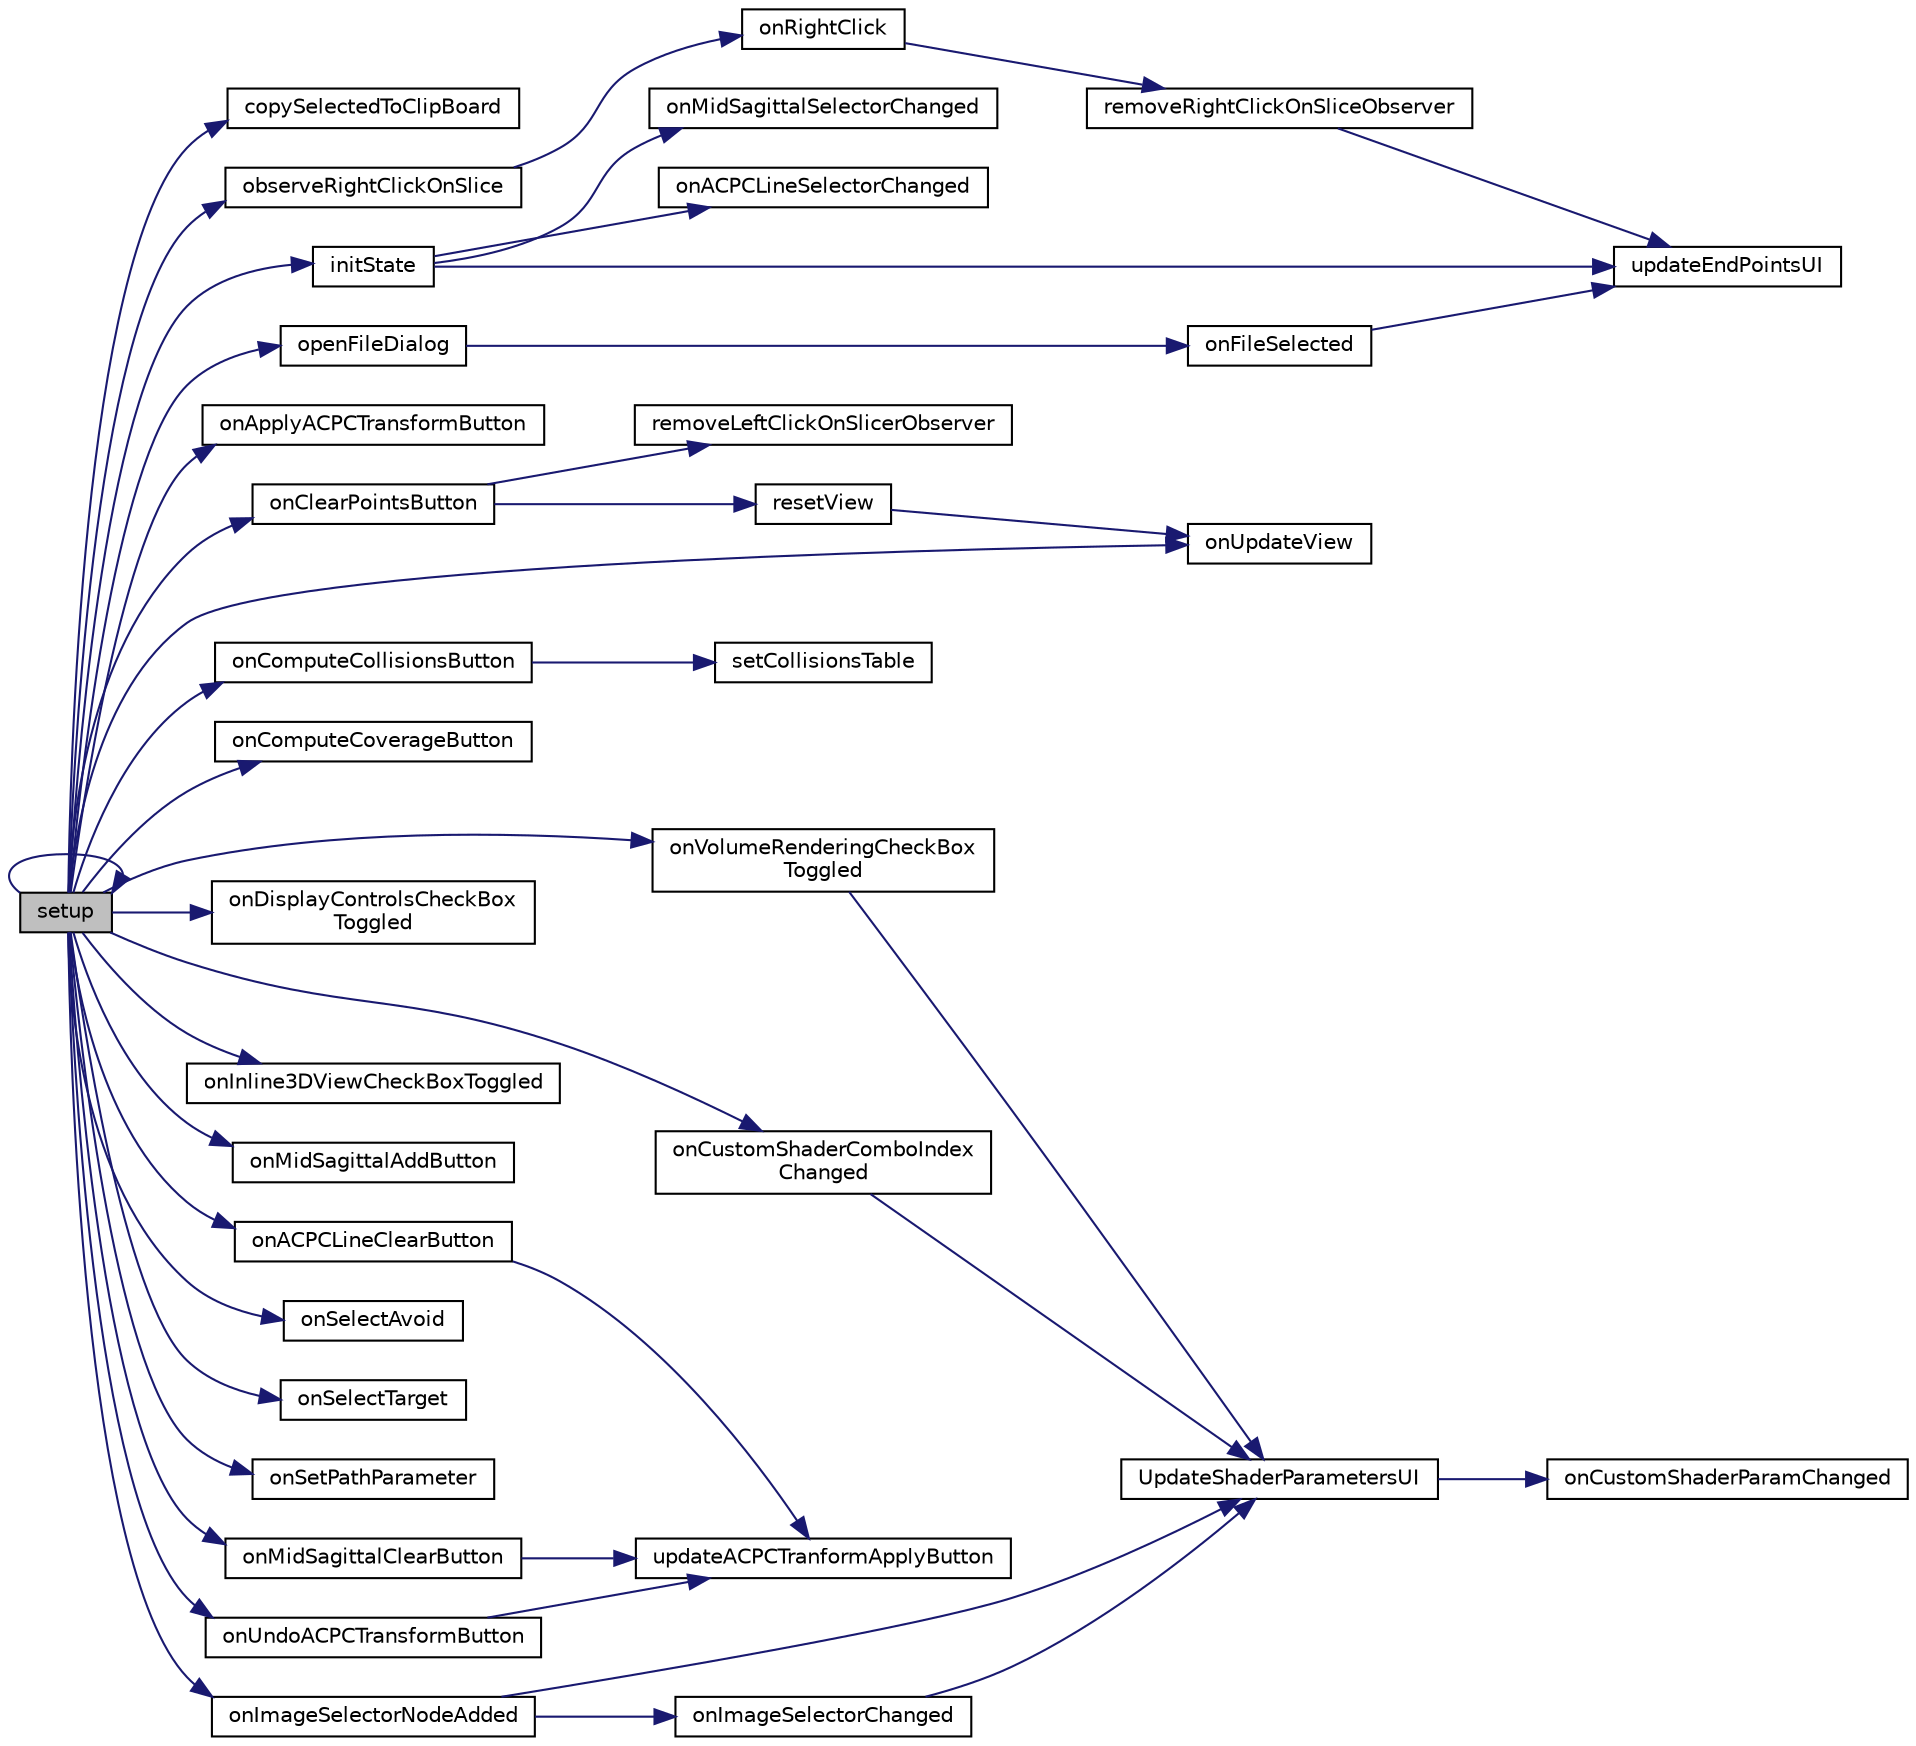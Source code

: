 digraph "setup"
{
 // LATEX_PDF_SIZE
  bgcolor="transparent";
  edge [fontname="Helvetica",fontsize="10",labelfontname="Helvetica",labelfontsize="10"];
  node [fontname="Helvetica",fontsize="10",shape=record];
  rankdir="LR";
  Node1 [label="setup",height=0.2,width=0.4,color="black", fillcolor="grey75", style="filled", fontcolor="black",tooltip=" "];
  Node1 -> Node2 [color="midnightblue",fontsize="10",style="solid",fontname="Helvetica"];
  Node2 [label="copySelectedToClipBoard",height=0.2,width=0.4,color="black",URL="$class_p_r_i_s_m_1_1_p_r_i_s_m_widget.html#a3a3e88e501ff72fb8d2d71737510eaa3",tooltip=" "];
  Node1 -> Node3 [color="midnightblue",fontsize="10",style="solid",fontname="Helvetica"];
  Node3 [label="initState",height=0.2,width=0.4,color="black",URL="$class_p_r_i_s_m_1_1_p_r_i_s_m_widget.html#a5354f5739815c9b04b2e8df68991a1b7",tooltip=" "];
  Node3 -> Node4 [color="midnightblue",fontsize="10",style="solid",fontname="Helvetica"];
  Node4 [label="onACPCLineSelectorChanged",height=0.2,width=0.4,color="black",URL="$class_p_r_i_s_m_1_1_p_r_i_s_m_widget.html#ac4d8229495b59b9bf1f851f3a7637d42",tooltip=" "];
  Node3 -> Node5 [color="midnightblue",fontsize="10",style="solid",fontname="Helvetica"];
  Node5 [label="onMidSagittalSelectorChanged",height=0.2,width=0.4,color="black",URL="$class_p_r_i_s_m_1_1_p_r_i_s_m_widget.html#a99157d870f447ea268c6f5b55a128d7d",tooltip=" "];
  Node3 -> Node6 [color="midnightblue",fontsize="10",style="solid",fontname="Helvetica"];
  Node6 [label="updateEndPointsUI",height=0.2,width=0.4,color="black",URL="$class_p_r_i_s_m_1_1_p_r_i_s_m_widget.html#afa92c17d5fd6d29831a9f2f310f47741",tooltip=" "];
  Node1 -> Node7 [color="midnightblue",fontsize="10",style="solid",fontname="Helvetica"];
  Node7 [label="observeRightClickOnSlice",height=0.2,width=0.4,color="black",URL="$class_p_r_i_s_m_1_1_p_r_i_s_m_widget.html#ad5a2b5d7ab787e001b00ae7206e4b31d",tooltip=" "];
  Node7 -> Node8 [color="midnightblue",fontsize="10",style="solid",fontname="Helvetica"];
  Node8 [label="onRightClick",height=0.2,width=0.4,color="black",URL="$class_p_r_i_s_m_1_1_p_r_i_s_m_widget.html#ae52ac30ff7e889a819a90484fd2e4978",tooltip=" "];
  Node8 -> Node9 [color="midnightblue",fontsize="10",style="solid",fontname="Helvetica"];
  Node9 [label="removeRightClickOnSliceObserver",height=0.2,width=0.4,color="black",URL="$class_p_r_i_s_m_1_1_p_r_i_s_m_widget.html#a40a19da92b9e78ded9109165a21f455a",tooltip=" "];
  Node9 -> Node6 [color="midnightblue",fontsize="10",style="solid",fontname="Helvetica"];
  Node1 -> Node10 [color="midnightblue",fontsize="10",style="solid",fontname="Helvetica"];
  Node10 [label="onACPCLineClearButton",height=0.2,width=0.4,color="black",URL="$class_p_r_i_s_m_1_1_p_r_i_s_m_widget.html#abc5f596d31e6da2fd1cd2fae213deafc",tooltip=" "];
  Node10 -> Node11 [color="midnightblue",fontsize="10",style="solid",fontname="Helvetica"];
  Node11 [label="updateACPCTranformApplyButton",height=0.2,width=0.4,color="black",URL="$class_p_r_i_s_m_1_1_p_r_i_s_m_widget.html#a15db542a420a1415fc3675c689213a4d",tooltip=" "];
  Node1 -> Node12 [color="midnightblue",fontsize="10",style="solid",fontname="Helvetica"];
  Node12 [label="onApplyACPCTransformButton",height=0.2,width=0.4,color="black",URL="$class_p_r_i_s_m_1_1_p_r_i_s_m_widget.html#a145bf771b2a5083112e082d29c91758d",tooltip=" "];
  Node1 -> Node13 [color="midnightblue",fontsize="10",style="solid",fontname="Helvetica"];
  Node13 [label="onClearPointsButton",height=0.2,width=0.4,color="black",URL="$class_p_r_i_s_m_1_1_p_r_i_s_m_widget.html#a37a34f2b7c31c349a832cfede9d6aaad",tooltip=" "];
  Node13 -> Node14 [color="midnightblue",fontsize="10",style="solid",fontname="Helvetica"];
  Node14 [label="removeLeftClickOnSlicerObserver",height=0.2,width=0.4,color="black",URL="$class_p_r_i_s_m_1_1_p_r_i_s_m_widget.html#a29b182c927e1baf9f15c5fb937a53012",tooltip=" "];
  Node13 -> Node15 [color="midnightblue",fontsize="10",style="solid",fontname="Helvetica"];
  Node15 [label="resetView",height=0.2,width=0.4,color="black",URL="$class_p_r_i_s_m_1_1_p_r_i_s_m_widget.html#a33e0a923839dfe51e13784b3a3807903",tooltip=" "];
  Node15 -> Node16 [color="midnightblue",fontsize="10",style="solid",fontname="Helvetica"];
  Node16 [label="onUpdateView",height=0.2,width=0.4,color="black",URL="$class_p_r_i_s_m_1_1_p_r_i_s_m_widget.html#abe8481031aa0f7fdc23bc41fd6e655e7",tooltip=" "];
  Node1 -> Node17 [color="midnightblue",fontsize="10",style="solid",fontname="Helvetica"];
  Node17 [label="onComputeCollisionsButton",height=0.2,width=0.4,color="black",URL="$class_p_r_i_s_m_1_1_p_r_i_s_m_widget.html#aa299683da424b8c2482457b2a90d4dab",tooltip=" "];
  Node17 -> Node18 [color="midnightblue",fontsize="10",style="solid",fontname="Helvetica"];
  Node18 [label="setCollisionsTable",height=0.2,width=0.4,color="black",URL="$class_p_r_i_s_m_1_1_p_r_i_s_m_widget.html#af93a57fb8ae4668390678528dbe3165e",tooltip=" "];
  Node1 -> Node19 [color="midnightblue",fontsize="10",style="solid",fontname="Helvetica"];
  Node19 [label="onComputeCoverageButton",height=0.2,width=0.4,color="black",URL="$class_p_r_i_s_m_1_1_p_r_i_s_m_widget.html#a28d701e27fc7789a41aa3379f2979c4a",tooltip=" "];
  Node1 -> Node20 [color="midnightblue",fontsize="10",style="solid",fontname="Helvetica"];
  Node20 [label="onCustomShaderComboIndex\lChanged",height=0.2,width=0.4,color="black",URL="$class_p_r_i_s_m_1_1_p_r_i_s_m_widget.html#adaa9135573481fda408b1b56cea63670",tooltip=" "];
  Node20 -> Node21 [color="midnightblue",fontsize="10",style="solid",fontname="Helvetica"];
  Node21 [label="UpdateShaderParametersUI",height=0.2,width=0.4,color="black",URL="$class_p_r_i_s_m_1_1_p_r_i_s_m_widget.html#aa315cc715c538dea175216d53f73915e",tooltip=" "];
  Node21 -> Node22 [color="midnightblue",fontsize="10",style="solid",fontname="Helvetica"];
  Node22 [label="onCustomShaderParamChanged",height=0.2,width=0.4,color="black",URL="$class_p_r_i_s_m_1_1_p_r_i_s_m_widget.html#a5d6fb9b478e94c2f199af600607385ff",tooltip=" "];
  Node1 -> Node23 [color="midnightblue",fontsize="10",style="solid",fontname="Helvetica"];
  Node23 [label="onDisplayControlsCheckBox\lToggled",height=0.2,width=0.4,color="black",URL="$class_p_r_i_s_m_1_1_p_r_i_s_m_widget.html#a61a53ab00ffbd741a4995a81f9f26713",tooltip=" "];
  Node1 -> Node24 [color="midnightblue",fontsize="10",style="solid",fontname="Helvetica"];
  Node24 [label="onImageSelectorNodeAdded",height=0.2,width=0.4,color="black",URL="$class_p_r_i_s_m_1_1_p_r_i_s_m_widget.html#aee3336fc347d83c945c8eedc4e94afec",tooltip=" "];
  Node24 -> Node25 [color="midnightblue",fontsize="10",style="solid",fontname="Helvetica"];
  Node25 [label="onImageSelectorChanged",height=0.2,width=0.4,color="black",URL="$class_p_r_i_s_m_1_1_p_r_i_s_m_widget.html#a9d0c4bfbc3266c4bc40b436e7185f25c",tooltip=" "];
  Node25 -> Node21 [color="midnightblue",fontsize="10",style="solid",fontname="Helvetica"];
  Node24 -> Node21 [color="midnightblue",fontsize="10",style="solid",fontname="Helvetica"];
  Node1 -> Node26 [color="midnightblue",fontsize="10",style="solid",fontname="Helvetica"];
  Node26 [label="onInline3DViewCheckBoxToggled",height=0.2,width=0.4,color="black",URL="$class_p_r_i_s_m_1_1_p_r_i_s_m_widget.html#af7a724e7601d953d2b276c05ebeea614",tooltip=" "];
  Node1 -> Node27 [color="midnightblue",fontsize="10",style="solid",fontname="Helvetica"];
  Node27 [label="onMidSagittalAddButton",height=0.2,width=0.4,color="black",URL="$class_p_r_i_s_m_1_1_p_r_i_s_m_widget.html#aeb3485ca11c66c113fb90b8bda75a478",tooltip=" "];
  Node1 -> Node28 [color="midnightblue",fontsize="10",style="solid",fontname="Helvetica"];
  Node28 [label="onMidSagittalClearButton",height=0.2,width=0.4,color="black",URL="$class_p_r_i_s_m_1_1_p_r_i_s_m_widget.html#a85c28bc1d69f40e3bcde48381ea16d08",tooltip=" "];
  Node28 -> Node11 [color="midnightblue",fontsize="10",style="solid",fontname="Helvetica"];
  Node1 -> Node29 [color="midnightblue",fontsize="10",style="solid",fontname="Helvetica"];
  Node29 [label="onSelectAvoid",height=0.2,width=0.4,color="black",URL="$class_p_r_i_s_m_1_1_p_r_i_s_m_widget.html#a1270046f91b46e655336feda7f60cbdb",tooltip=" "];
  Node1 -> Node30 [color="midnightblue",fontsize="10",style="solid",fontname="Helvetica"];
  Node30 [label="onSelectTarget",height=0.2,width=0.4,color="black",URL="$class_p_r_i_s_m_1_1_p_r_i_s_m_widget.html#a5180c65eb4a4e0ec5cbd57ca10c696f7",tooltip=" "];
  Node1 -> Node31 [color="midnightblue",fontsize="10",style="solid",fontname="Helvetica"];
  Node31 [label="onSetPathParameter",height=0.2,width=0.4,color="black",URL="$class_p_r_i_s_m_1_1_p_r_i_s_m_widget.html#ae80029eb934257c68e72cb762614b557",tooltip=" "];
  Node1 -> Node32 [color="midnightblue",fontsize="10",style="solid",fontname="Helvetica"];
  Node32 [label="onUndoACPCTransformButton",height=0.2,width=0.4,color="black",URL="$class_p_r_i_s_m_1_1_p_r_i_s_m_widget.html#a9bea2b4c30e146ecfcb54a28ddac9987",tooltip=" "];
  Node32 -> Node11 [color="midnightblue",fontsize="10",style="solid",fontname="Helvetica"];
  Node1 -> Node16 [color="midnightblue",fontsize="10",style="solid",fontname="Helvetica"];
  Node1 -> Node33 [color="midnightblue",fontsize="10",style="solid",fontname="Helvetica"];
  Node33 [label="onVolumeRenderingCheckBox\lToggled",height=0.2,width=0.4,color="black",URL="$class_p_r_i_s_m_1_1_p_r_i_s_m_widget.html#a773c3a0992889b366f06f3d778170670",tooltip=" "];
  Node33 -> Node21 [color="midnightblue",fontsize="10",style="solid",fontname="Helvetica"];
  Node1 -> Node34 [color="midnightblue",fontsize="10",style="solid",fontname="Helvetica"];
  Node34 [label="openFileDialog",height=0.2,width=0.4,color="black",URL="$class_p_r_i_s_m_1_1_p_r_i_s_m_widget.html#acfd78bfac3f15ee38491fe82fbe5bf82",tooltip=" "];
  Node34 -> Node35 [color="midnightblue",fontsize="10",style="solid",fontname="Helvetica"];
  Node35 [label="onFileSelected",height=0.2,width=0.4,color="black",URL="$class_p_r_i_s_m_1_1_p_r_i_s_m_widget.html#ab3c9bbc4b48b5545eb265a5dda2ff234",tooltip=" "];
  Node35 -> Node6 [color="midnightblue",fontsize="10",style="solid",fontname="Helvetica"];
  Node1 -> Node1 [color="midnightblue",fontsize="10",style="solid",fontname="Helvetica"];
}
